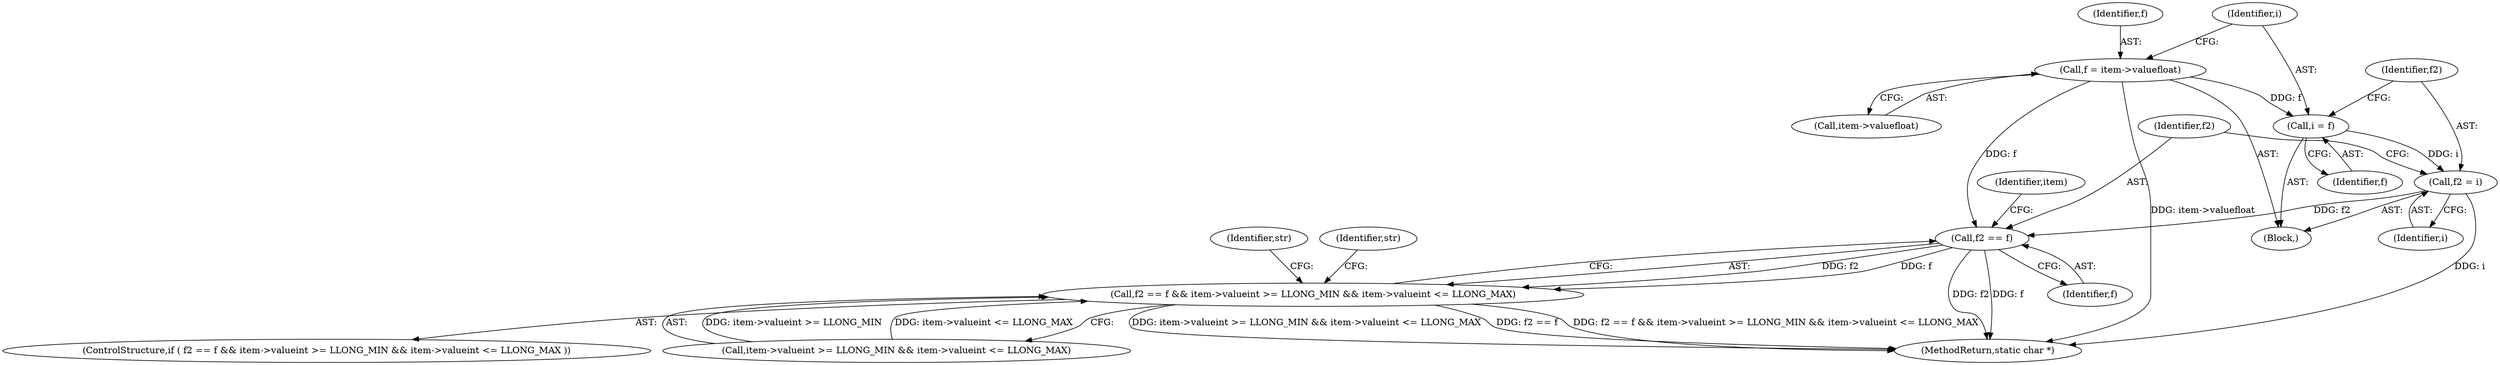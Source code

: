 digraph "1_iperf_91f2fa59e8ed80dfbf400add0164ee0e508e412a_41@pointer" {
"1000116" [label="(Call,f = item->valuefloat)"];
"1000121" [label="(Call,i = f)"];
"1000124" [label="(Call,f2 = i)"];
"1000129" [label="(Call,f2 == f)"];
"1000128" [label="(Call,f2 == f && item->valueint >= LLONG_MIN && item->valueint <= LLONG_MAX)"];
"1000144" [label="(Identifier,str)"];
"1000129" [label="(Call,f2 == f)"];
"1000122" [label="(Identifier,i)"];
"1000115" [label="(Block,)"];
"1000117" [label="(Identifier,f)"];
"1000123" [label="(Identifier,f)"];
"1000126" [label="(Identifier,i)"];
"1000124" [label="(Call,f2 = i)"];
"1000118" [label="(Call,item->valuefloat)"];
"1000128" [label="(Call,f2 == f && item->valueint >= LLONG_MIN && item->valueint <= LLONG_MAX)"];
"1000125" [label="(Identifier,f2)"];
"1000135" [label="(Identifier,item)"];
"1000127" [label="(ControlStructure,if ( f2 == f && item->valueint >= LLONG_MIN && item->valueint <= LLONG_MAX ))"];
"1000116" [label="(Call,f = item->valuefloat)"];
"1000132" [label="(Call,item->valueint >= LLONG_MIN && item->valueint <= LLONG_MAX)"];
"1000160" [label="(MethodReturn,static char *)"];
"1000130" [label="(Identifier,f2)"];
"1000153" [label="(Identifier,str)"];
"1000121" [label="(Call,i = f)"];
"1000131" [label="(Identifier,f)"];
"1000116" -> "1000115"  [label="AST: "];
"1000116" -> "1000118"  [label="CFG: "];
"1000117" -> "1000116"  [label="AST: "];
"1000118" -> "1000116"  [label="AST: "];
"1000122" -> "1000116"  [label="CFG: "];
"1000116" -> "1000160"  [label="DDG: item->valuefloat"];
"1000116" -> "1000121"  [label="DDG: f"];
"1000116" -> "1000129"  [label="DDG: f"];
"1000121" -> "1000115"  [label="AST: "];
"1000121" -> "1000123"  [label="CFG: "];
"1000122" -> "1000121"  [label="AST: "];
"1000123" -> "1000121"  [label="AST: "];
"1000125" -> "1000121"  [label="CFG: "];
"1000121" -> "1000124"  [label="DDG: i"];
"1000124" -> "1000115"  [label="AST: "];
"1000124" -> "1000126"  [label="CFG: "];
"1000125" -> "1000124"  [label="AST: "];
"1000126" -> "1000124"  [label="AST: "];
"1000130" -> "1000124"  [label="CFG: "];
"1000124" -> "1000160"  [label="DDG: i"];
"1000124" -> "1000129"  [label="DDG: f2"];
"1000129" -> "1000128"  [label="AST: "];
"1000129" -> "1000131"  [label="CFG: "];
"1000130" -> "1000129"  [label="AST: "];
"1000131" -> "1000129"  [label="AST: "];
"1000135" -> "1000129"  [label="CFG: "];
"1000128" -> "1000129"  [label="CFG: "];
"1000129" -> "1000160"  [label="DDG: f2"];
"1000129" -> "1000160"  [label="DDG: f"];
"1000129" -> "1000128"  [label="DDG: f2"];
"1000129" -> "1000128"  [label="DDG: f"];
"1000128" -> "1000127"  [label="AST: "];
"1000128" -> "1000132"  [label="CFG: "];
"1000132" -> "1000128"  [label="AST: "];
"1000144" -> "1000128"  [label="CFG: "];
"1000153" -> "1000128"  [label="CFG: "];
"1000128" -> "1000160"  [label="DDG: item->valueint >= LLONG_MIN && item->valueint <= LLONG_MAX"];
"1000128" -> "1000160"  [label="DDG: f2 == f"];
"1000128" -> "1000160"  [label="DDG: f2 == f && item->valueint >= LLONG_MIN && item->valueint <= LLONG_MAX"];
"1000132" -> "1000128"  [label="DDG: item->valueint >= LLONG_MIN"];
"1000132" -> "1000128"  [label="DDG: item->valueint <= LLONG_MAX"];
}

